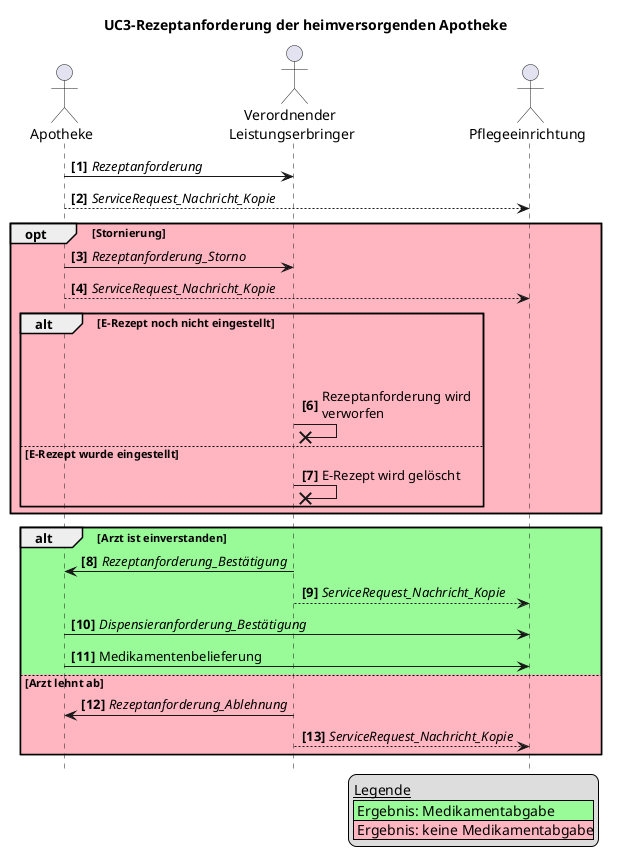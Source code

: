 @startuml name = "UC3-Rezeptanforderung-Apotheke"


skinparam maxMessageSize 200

actor Apotheke
actor "Verordnender \nLeistungserbringer" as Arztpraxis
actor "Pflegeeinrichtung" as Pflegeeinrichtung

title UC3-Rezeptanforderung der heimversorgenden Apotheke
hide footbox
autonumber "<b>[0]"

legend bottom right
    __Legende__
    |<#PaleGreen> Ergebnis: Medikamentabgabe|
    |<#LightPink> Ergebnis: keine Medikamentabgabe|
endlegend

Apotheke -> Arztpraxis: //Rezeptanforderung//
Apotheke --> Pflegeeinrichtung: //ServiceRequest_Nachricht_Kopie//

opt #LightPink Stornierung
    Apotheke -> Arztpraxis: //Rezeptanforderung_Storno//
    Apotheke --> Pflegeeinrichtung: //ServiceRequest_Nachricht_Kopie//
    alt #LightPink E-Rezept noch nicht eingestellt
    Apotheke -[hidden]-> Arztpraxis: Rezeptanforderung wird verworfen
        Arztpraxis ->x Arztpraxis: Rezeptanforderung wird verworfen
    else #LightPink E-Rezept wurde eingestellt
        Arztpraxis ->x Arztpraxis: E-Rezept wird gelöscht
    end
end


alt #PaleGreen Arzt ist einverstanden 
    Arztpraxis -> Apotheke: //Rezeptanforderung_Bestätigung//
    Arztpraxis --> Pflegeeinrichtung: //ServiceRequest_Nachricht_Kopie//
    Apotheke -> Pflegeeinrichtung: //Dispensieranforderung_Bestätigung//
    Apotheke -> Pflegeeinrichtung: Medikamentenbelieferung

else #LightPink Arzt lehnt ab
    Arztpraxis -> Apotheke: //Rezeptanforderung_Ablehnung//
    Arztpraxis --> Pflegeeinrichtung: //ServiceRequest_Nachricht_Kopie//
end

@enduml